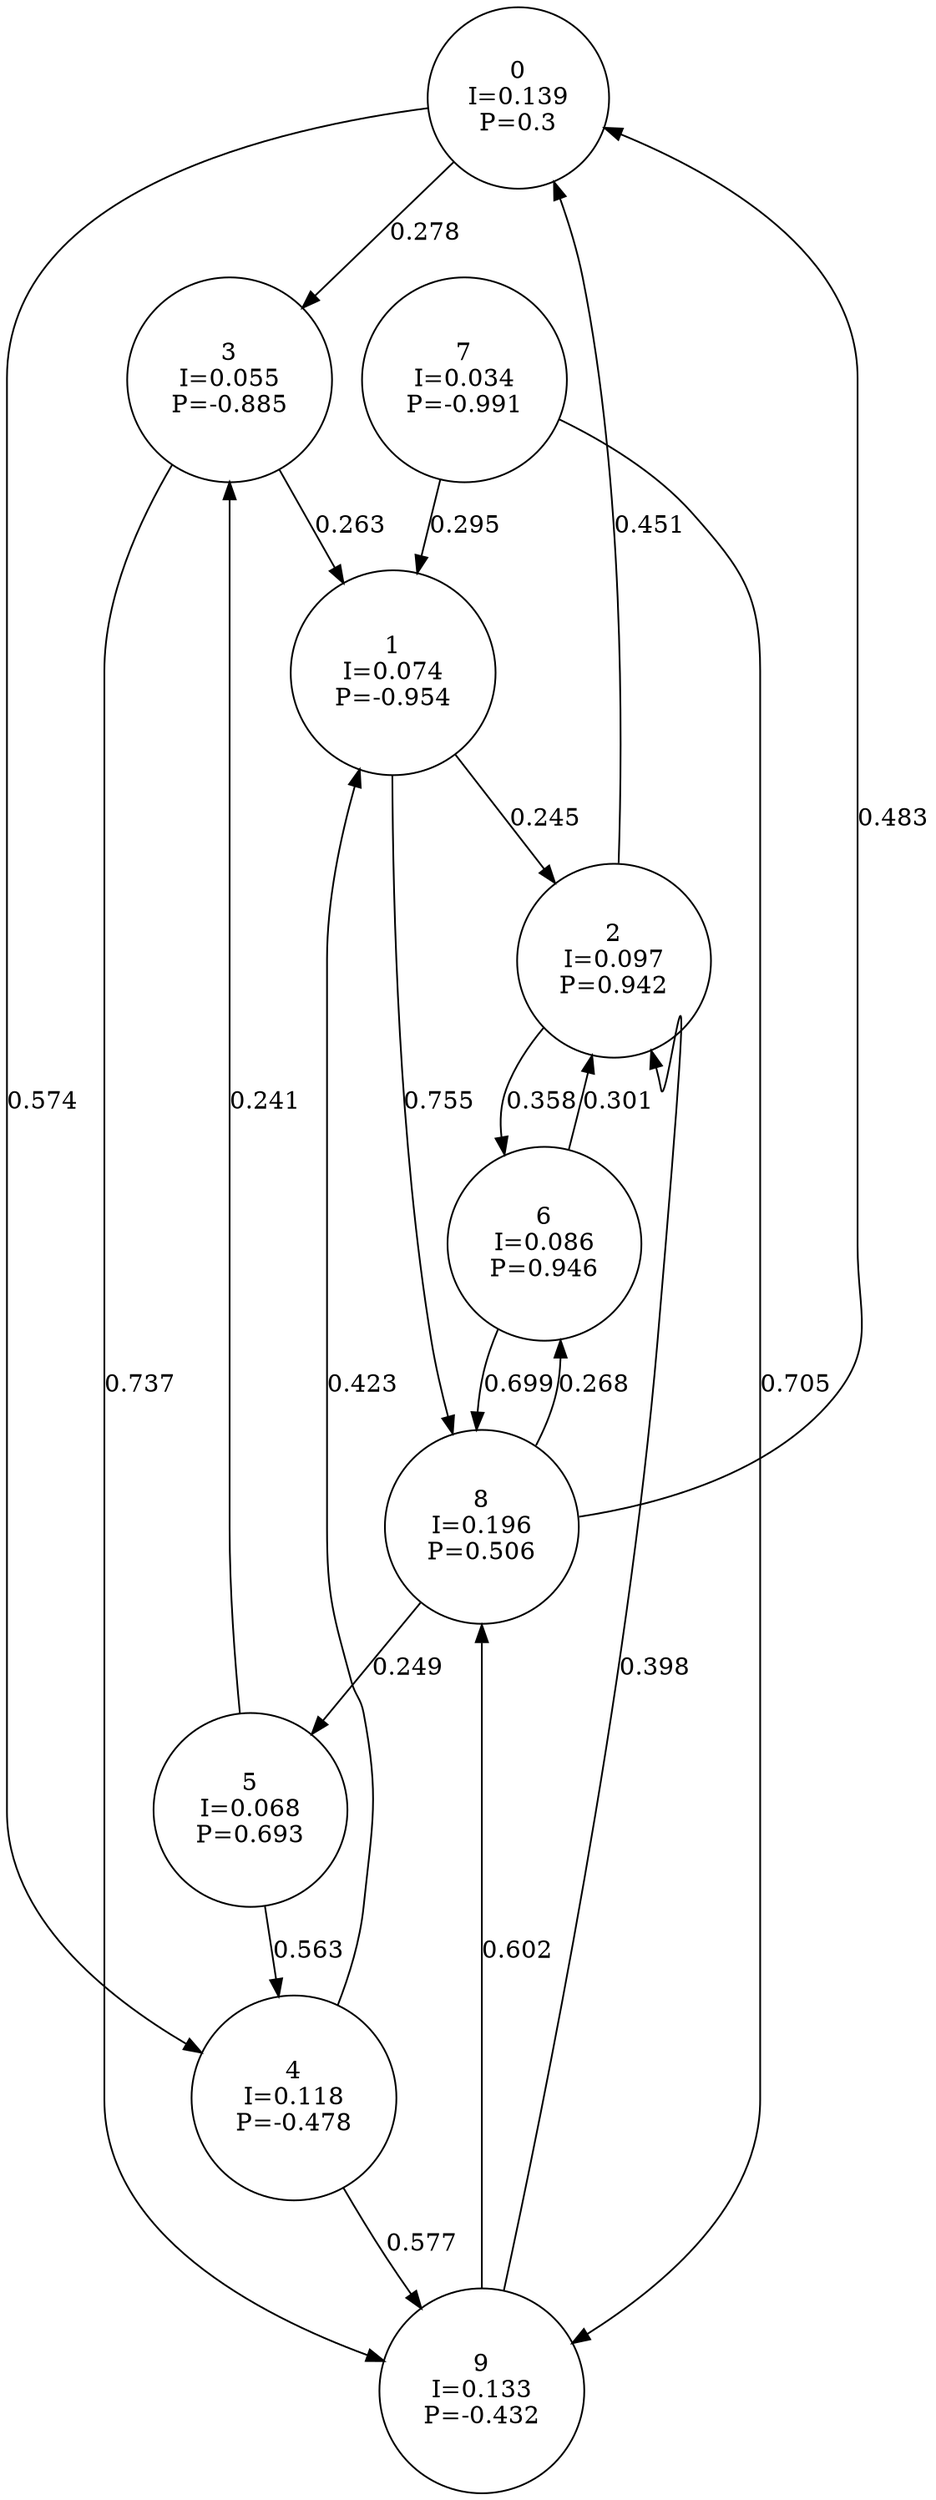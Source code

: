 digraph a {
0 [shape=circle, label="0\nI=0.139\nP=0.3"];
	0 -> 3 [label="0.278"];
	0 -> 4 [label="0.574"];
1 [shape=circle, label="1\nI=0.074\nP=-0.954"];
	1 -> 2 [label="0.245"];
	1 -> 8 [label="0.755"];
2 [shape=circle, label="2\nI=0.097\nP=0.942"];
	2 -> 0 [label="0.451"];
	2 -> 6 [label="0.358"];
3 [shape=circle, label="3\nI=0.055\nP=-0.885"];
	3 -> 1 [label="0.263"];
	3 -> 9 [label="0.737"];
4 [shape=circle, label="4\nI=0.118\nP=-0.478"];
	4 -> 1 [label="0.423"];
	4 -> 9 [label="0.577"];
5 [shape=circle, label="5\nI=0.068\nP=0.693"];
	5 -> 3 [label="0.241"];
	5 -> 4 [label="0.563"];
6 [shape=circle, label="6\nI=0.086\nP=0.946"];
	6 -> 2 [label="0.301"];
	6 -> 8 [label="0.699"];
7 [shape=circle, label="7\nI=0.034\nP=-0.991"];
	7 -> 1 [label="0.295"];
	7 -> 9 [label="0.705"];
8 [shape=circle, label="8\nI=0.196\nP=0.506"];
	8 -> 0 [label="0.483"];
	8 -> 5 [label="0.249"];
	8 -> 6 [label="0.268"];
9 [shape=circle, label="9\nI=0.133\nP=-0.432"];
	9 -> 2 [label="0.398"];
	9 -> 8 [label="0.602"];
}